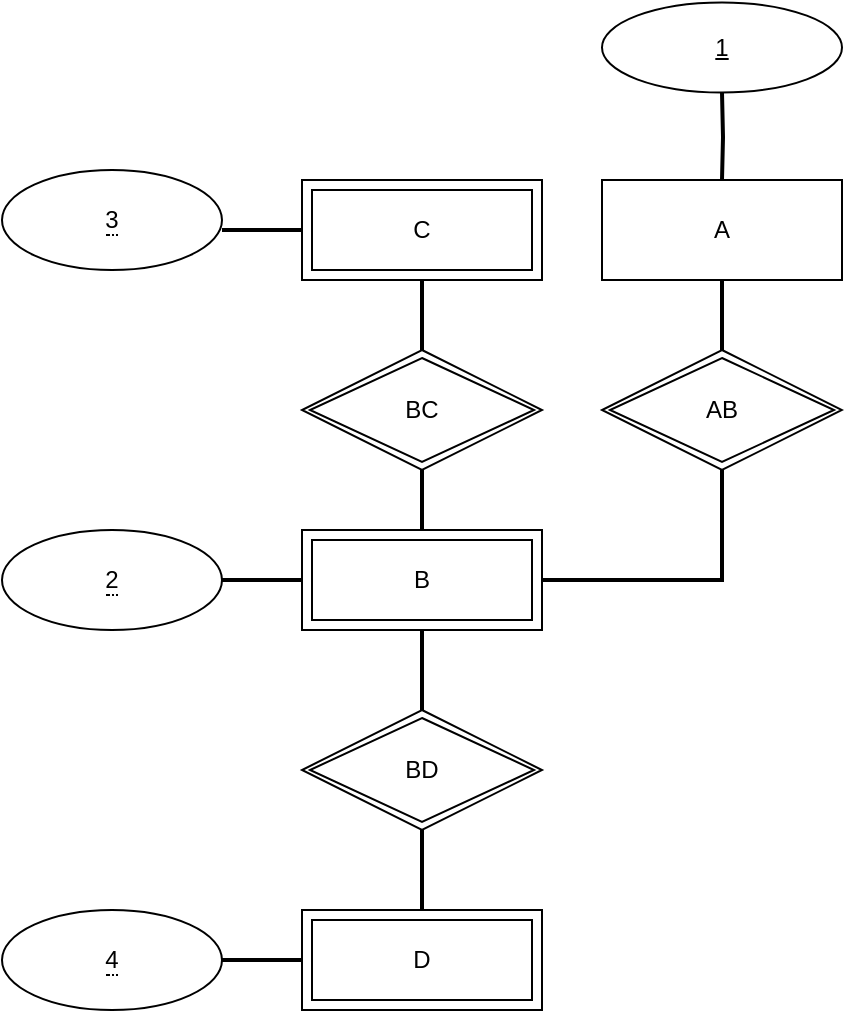 <mxfile version="16.5.1" type="device"><diagram id="NyY1MCxYku7lUGjYa1g6" name="Seite-1"><mxGraphModel dx="2249" dy="-304" grid="1" gridSize="10" guides="1" tooltips="1" connect="1" arrows="1" fold="1" page="1" pageScale="1" pageWidth="827" pageHeight="1169" math="0" shadow="0"><root><mxCell id="0"/><mxCell id="1" parent="0"/><mxCell id="-HmgylC4_2v5cy4UIJ7Y-72" style="edgeStyle=orthogonalEdgeStyle;rounded=0;orthogonalLoop=1;jettySize=auto;html=1;exitX=0.5;exitY=0;exitDx=0;exitDy=0;entryX=0.5;entryY=1;entryDx=0;entryDy=0;endArrow=none;endFill=0;strokeWidth=2;" parent="1" source="-HmgylC4_2v5cy4UIJ7Y-35" target="-HmgylC4_2v5cy4UIJ7Y-46" edge="1"><mxGeometry relative="1" as="geometry"/></mxCell><mxCell id="-HmgylC4_2v5cy4UIJ7Y-35" value="BD" style="shape=rhombus;double=1;perimeter=rhombusPerimeter;whiteSpace=wrap;html=1;align=center;" parent="1" vertex="1"><mxGeometry x="-460" y="1530" width="120" height="60" as="geometry"/></mxCell><mxCell id="-HmgylC4_2v5cy4UIJ7Y-36" style="edgeStyle=orthogonalEdgeStyle;rounded=0;orthogonalLoop=1;jettySize=auto;html=1;entryX=1;entryY=0.5;entryDx=0;entryDy=0;endArrow=none;endFill=0;strokeWidth=2;" parent="1" source="-HmgylC4_2v5cy4UIJ7Y-37" edge="1"><mxGeometry relative="1" as="geometry"><mxPoint x="-500" y="1290" as="targetPoint"/></mxGeometry></mxCell><mxCell id="-HmgylC4_2v5cy4UIJ7Y-37" value="C" style="shape=ext;margin=3;double=1;whiteSpace=wrap;html=1;align=center;" parent="1" vertex="1"><mxGeometry x="-460" y="1265" width="120" height="50" as="geometry"/></mxCell><mxCell id="-HmgylC4_2v5cy4UIJ7Y-71" style="edgeStyle=orthogonalEdgeStyle;rounded=0;orthogonalLoop=1;jettySize=auto;html=1;exitX=0.5;exitY=0;exitDx=0;exitDy=0;entryX=0.5;entryY=1;entryDx=0;entryDy=0;endArrow=none;endFill=0;strokeWidth=2;" parent="1" source="-HmgylC4_2v5cy4UIJ7Y-41" target="-HmgylC4_2v5cy4UIJ7Y-35" edge="1"><mxGeometry relative="1" as="geometry"/></mxCell><mxCell id="-HmgylC4_2v5cy4UIJ7Y-73" style="edgeStyle=orthogonalEdgeStyle;rounded=0;orthogonalLoop=1;jettySize=auto;html=1;exitX=0;exitY=0.5;exitDx=0;exitDy=0;entryX=1;entryY=0.5;entryDx=0;entryDy=0;endArrow=none;endFill=0;strokeWidth=2;" parent="1" source="-HmgylC4_2v5cy4UIJ7Y-41" target="-HmgylC4_2v5cy4UIJ7Y-62" edge="1"><mxGeometry relative="1" as="geometry"/></mxCell><mxCell id="-HmgylC4_2v5cy4UIJ7Y-41" value="D" style="shape=ext;margin=3;double=1;whiteSpace=wrap;html=1;align=center;" parent="1" vertex="1"><mxGeometry x="-460" y="1630" width="120" height="50" as="geometry"/></mxCell><mxCell id="-HmgylC4_2v5cy4UIJ7Y-44" style="edgeStyle=orthogonalEdgeStyle;rounded=0;orthogonalLoop=1;jettySize=auto;html=1;exitX=0.5;exitY=0;exitDx=0;exitDy=0;entryX=0.5;entryY=1;entryDx=0;entryDy=0;endArrow=none;endFill=0;strokeWidth=2;" parent="1" source="-HmgylC4_2v5cy4UIJ7Y-46" target="-HmgylC4_2v5cy4UIJ7Y-48" edge="1"><mxGeometry relative="1" as="geometry"/></mxCell><mxCell id="-HmgylC4_2v5cy4UIJ7Y-45" style="edgeStyle=orthogonalEdgeStyle;rounded=0;orthogonalLoop=1;jettySize=auto;html=1;entryX=1;entryY=0.5;entryDx=0;entryDy=0;endArrow=none;endFill=0;strokeWidth=2;" parent="1" source="-HmgylC4_2v5cy4UIJ7Y-46" edge="1"><mxGeometry relative="1" as="geometry"><mxPoint x="-500" y="1465" as="targetPoint"/></mxGeometry></mxCell><mxCell id="-HmgylC4_2v5cy4UIJ7Y-46" value="B" style="shape=ext;margin=3;double=1;whiteSpace=wrap;html=1;align=center;" parent="1" vertex="1"><mxGeometry x="-460" y="1440" width="120" height="50" as="geometry"/></mxCell><mxCell id="-HmgylC4_2v5cy4UIJ7Y-47" style="edgeStyle=orthogonalEdgeStyle;rounded=0;orthogonalLoop=1;jettySize=auto;html=1;exitX=0.5;exitY=0;exitDx=0;exitDy=0;entryX=0.5;entryY=1;entryDx=0;entryDy=0;endArrow=none;endFill=0;strokeWidth=2;" parent="1" source="-HmgylC4_2v5cy4UIJ7Y-48" target="-HmgylC4_2v5cy4UIJ7Y-37" edge="1"><mxGeometry relative="1" as="geometry"/></mxCell><mxCell id="-HmgylC4_2v5cy4UIJ7Y-48" value="BC" style="shape=rhombus;double=1;perimeter=rhombusPerimeter;whiteSpace=wrap;html=1;align=center;" parent="1" vertex="1"><mxGeometry x="-460" y="1350" width="120" height="60" as="geometry"/></mxCell><mxCell id="-HmgylC4_2v5cy4UIJ7Y-49" style="edgeStyle=orthogonalEdgeStyle;rounded=0;orthogonalLoop=1;jettySize=auto;html=1;entryX=1;entryY=0.5;entryDx=0;entryDy=0;endArrow=none;endFill=0;strokeWidth=2;" parent="1" source="-HmgylC4_2v5cy4UIJ7Y-51" target="-HmgylC4_2v5cy4UIJ7Y-46" edge="1"><mxGeometry relative="1" as="geometry"><mxPoint x="-336" y="1290" as="targetPoint"/><Array as="points"><mxPoint x="-250" y="1465"/></Array></mxGeometry></mxCell><mxCell id="-HmgylC4_2v5cy4UIJ7Y-50" style="edgeStyle=orthogonalEdgeStyle;rounded=0;orthogonalLoop=1;jettySize=auto;html=1;exitX=0.5;exitY=0;exitDx=0;exitDy=0;endArrow=none;endFill=0;strokeWidth=2;" parent="1" source="-HmgylC4_2v5cy4UIJ7Y-51" target="-HmgylC4_2v5cy4UIJ7Y-56" edge="1"><mxGeometry relative="1" as="geometry"/></mxCell><mxCell id="-HmgylC4_2v5cy4UIJ7Y-51" value="AB" style="shape=rhombus;double=1;perimeter=rhombusPerimeter;whiteSpace=wrap;html=1;align=center;" parent="1" vertex="1"><mxGeometry x="-310" y="1350" width="120" height="60" as="geometry"/></mxCell><mxCell id="-HmgylC4_2v5cy4UIJ7Y-55" value="&lt;span style=&quot;border-bottom: 1px dotted&quot;&gt;3&lt;/span&gt;" style="ellipse;whiteSpace=wrap;html=1;align=center;" parent="1" vertex="1"><mxGeometry x="-610" y="1260" width="110" height="50" as="geometry"/></mxCell><mxCell id="-HmgylC4_2v5cy4UIJ7Y-56" value="A" style="whiteSpace=wrap;html=1;align=center;" parent="1" vertex="1"><mxGeometry x="-310" y="1265" width="120" height="50" as="geometry"/></mxCell><mxCell id="-HmgylC4_2v5cy4UIJ7Y-57" style="edgeStyle=orthogonalEdgeStyle;rounded=0;orthogonalLoop=1;jettySize=auto;html=1;exitX=0.5;exitY=1;exitDx=0;exitDy=0;entryX=0.5;entryY=0;entryDx=0;entryDy=0;endArrow=none;endFill=0;strokeWidth=2;" parent="1" target="-HmgylC4_2v5cy4UIJ7Y-56" edge="1"><mxGeometry relative="1" as="geometry"><mxPoint x="-250" y="1221.25" as="sourcePoint"/></mxGeometry></mxCell><mxCell id="-HmgylC4_2v5cy4UIJ7Y-61" value="&lt;span style=&quot;border-bottom: 1px dotted&quot;&gt;2&lt;/span&gt;" style="ellipse;whiteSpace=wrap;html=1;align=center;" parent="1" vertex="1"><mxGeometry x="-610" y="1440" width="110" height="50" as="geometry"/></mxCell><mxCell id="-HmgylC4_2v5cy4UIJ7Y-62" value="&lt;span style=&quot;border-bottom: 1px dotted&quot;&gt;4&lt;/span&gt;" style="ellipse;whiteSpace=wrap;html=1;align=center;" parent="1" vertex="1"><mxGeometry x="-610" y="1630" width="110" height="50" as="geometry"/></mxCell><mxCell id="-HmgylC4_2v5cy4UIJ7Y-63" value="1" style="ellipse;whiteSpace=wrap;html=1;align=center;fontStyle=4;" parent="1" vertex="1"><mxGeometry x="-310" y="1176.25" width="120" height="45" as="geometry"/></mxCell></root></mxGraphModel></diagram></mxfile>